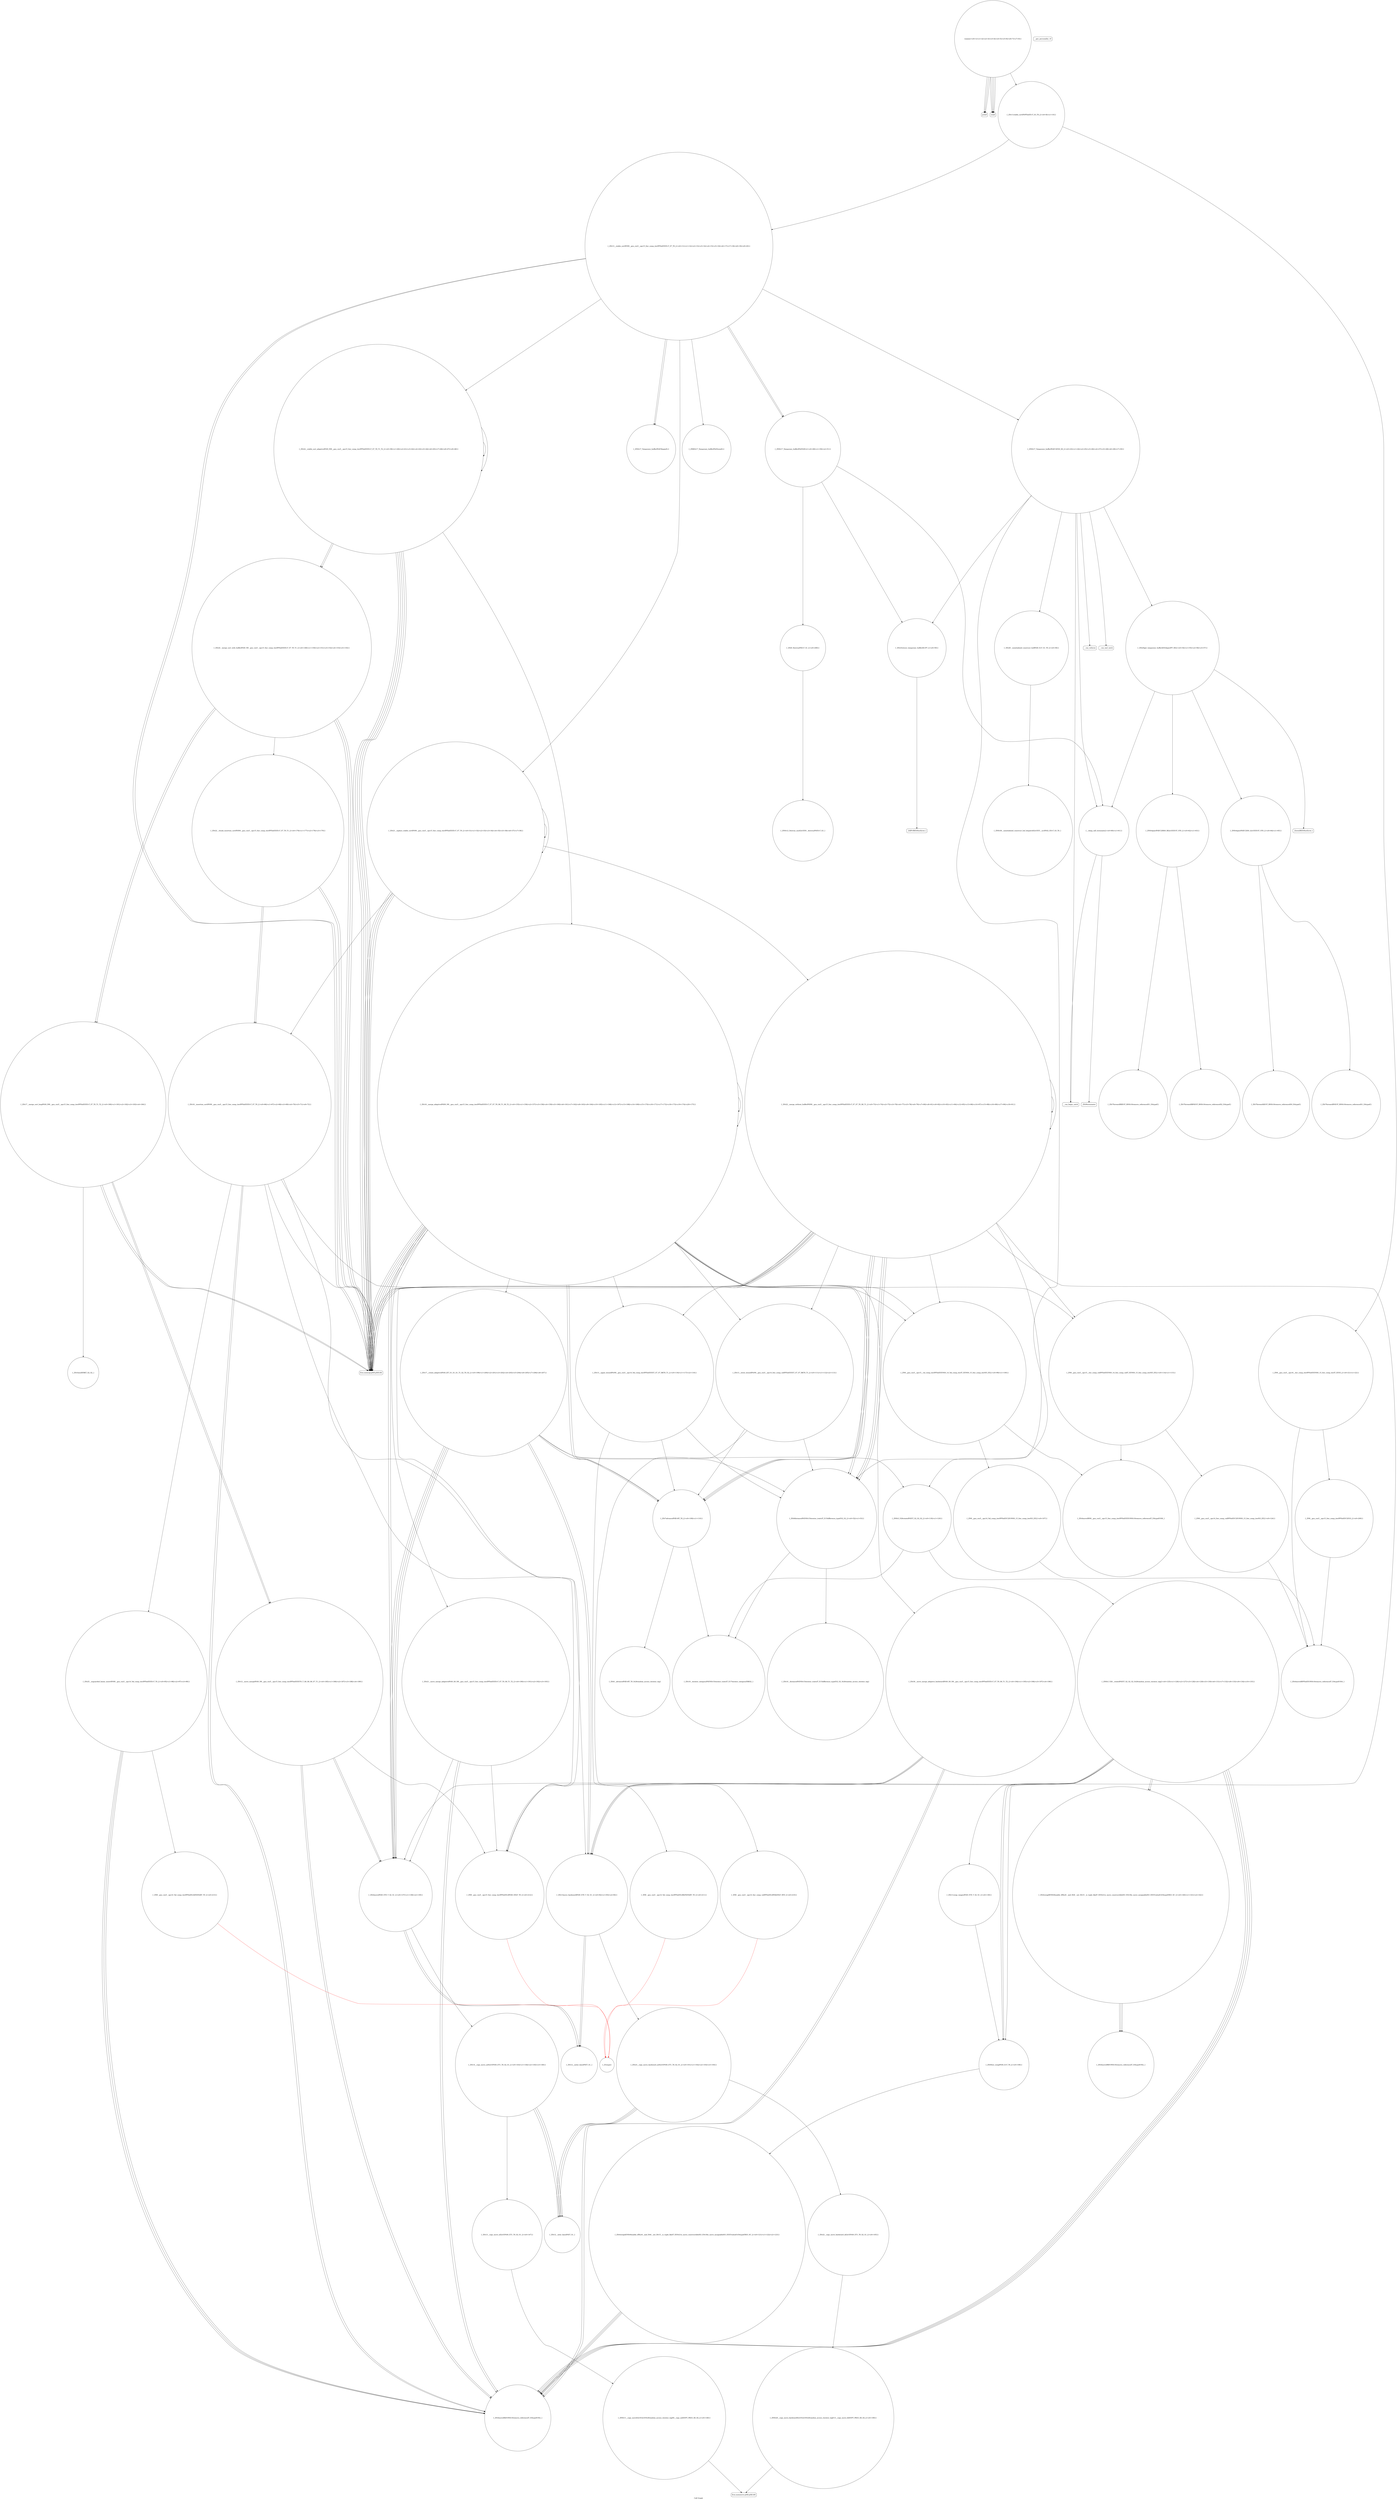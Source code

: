 digraph "Call Graph" {
	label="Call Graph";

	Node0x558e5ddd6710 [shape=record,shape=circle,label="{_Z3cmpii}"];
	Node0x558e5e0c00b0 [shape=record,shape=circle,label="{_ZSt12__niter_baseIPiET_S1_}"];
	Node0x558e5e0bedb0 [shape=record,shape=circle,label="{_ZNSt17_Temporary_bufferIPiiEC2ES0_S0_|{<s0>23|<s1>24|<s2>25|<s3>26|<s4>27|<s5>28|<s6>29|<s7>30}}"];
	Node0x558e5e0bedb0:s0 -> Node0x558e5e0bf1b0[color=black];
	Node0x558e5e0bedb0:s1 -> Node0x558e5e0bf230[color=black];
	Node0x558e5e0bedb0:s2 -> Node0x558e5e0bf2b0[color=black];
	Node0x558e5e0bedb0:s3 -> Node0x558e5e0bf330[color=black];
	Node0x558e5e0bedb0:s4 -> Node0x558e5e0bf3b0[color=black];
	Node0x558e5e0bedb0:s5 -> Node0x558e5e0bf430[color=black];
	Node0x558e5e0bedb0:s6 -> Node0x558e5e0bf4b0[color=black];
	Node0x558e5e0bedb0:s7 -> Node0x558e5e0bf530[color=black];
	Node0x558e5e0c1450 [shape=record,shape=circle,label="{_ZSt9iter_swapIPiS0_EvT_T0_|{<s0>108}}"];
	Node0x558e5e0c1450:s0 -> Node0x558e5e0c1750[color=black];
	Node0x558e5e0bf130 [shape=record,shape=circle,label="{_ZNSt17_Temporary_bufferIPiiED2Ev|{<s0>49|<s1>50|<s2>51}}"];
	Node0x558e5e0bf130:s0 -> Node0x558e5e0c2250[color=black];
	Node0x558e5e0bf130:s1 -> Node0x558e5e0bf3b0[color=black];
	Node0x558e5e0bf130:s2 -> Node0x558e5e0bf530[color=black];
	Node0x558e5e0c17d0 [shape=record,shape=circle,label="{_ZSt9__advanceIPilEvRT_T0_St26random_access_iterator_tag}"];
	Node0x558e5e0bf4b0 [shape=record,shape=Mrecord,label="{__cxa_end_catch}"];
	Node0x558e5e0c1b50 [shape=record,shape=circle,label="{_ZSt4swapIlENSt9enable_ifIXsr6__and_ISt6__not_ISt15__is_tuple_likeIT_EESt21is_move_constructibleIS3_ESt18is_move_assignableIS3_EEE5valueEvE4typeERS3_SC_|{<s0>140|<s1>141|<s2>142}}"];
	Node0x558e5e0c1b50:s0 -> Node0x558e5e0c1d50[color=black];
	Node0x558e5e0c1b50:s1 -> Node0x558e5e0c1d50[color=black];
	Node0x558e5e0c1b50:s2 -> Node0x558e5e0c1d50[color=black];
	Node0x558e5e0bf830 [shape=record,shape=circle,label="{_ZNSt4pairIPilEC2IS0_iLb1EEEOT_OT0_|{<s0>64|<s1>65}}"];
	Node0x558e5e0bf830:s0 -> Node0x558e5e0bf9b0[color=black];
	Node0x558e5e0bf830:s1 -> Node0x558e5e0bfa30[color=black];
	Node0x558e5e0c1ed0 [shape=record,shape=circle,label="{_ZSt22__chunk_insertion_sortIPilN9__gnu_cxx5__ops15_Iter_comp_iterIPFbiiEEEEvT_S7_T0_T1_|{<s0>176|<s1>177|<s2>178|<s3>179}}"];
	Node0x558e5e0c1ed0:s0 -> Node0x558e5e0befb0[color=black];
	Node0x558e5e0c1ed0:s1 -> Node0x558e5e0bfbb0[color=black];
	Node0x558e5e0c1ed0:s2 -> Node0x558e5e0befb0[color=black];
	Node0x558e5e0c1ed0:s3 -> Node0x558e5e0bfbb0[color=black];
	Node0x558e5e0bfbb0 [shape=record,shape=circle,label="{_ZSt16__insertion_sortIPiN9__gnu_cxx5__ops15_Iter_comp_iterIPFbiiEEEEvT_S7_T0_|{<s0>66|<s1>67|<s2>68|<s3>69|<s4>70|<s5>71|<s6>72}}"];
	Node0x558e5e0bfbb0:s0 -> Node0x558e5e0bfcb0[color=black];
	Node0x558e5e0bfbb0:s1 -> Node0x558e5e0bfd30[color=black];
	Node0x558e5e0bfbb0:s2 -> Node0x558e5e0bfdb0[color=black];
	Node0x558e5e0bfbb0:s3 -> Node0x558e5e0bfd30[color=black];
	Node0x558e5e0bfbb0:s4 -> Node0x558e5e0befb0[color=black];
	Node0x558e5e0bfbb0:s5 -> Node0x558e5e0bfeb0[color=black];
	Node0x558e5e0bfbb0:s6 -> Node0x558e5e0bfe30[color=black];
	Node0x558e5e0c2250 [shape=record,shape=circle,label="{_ZSt8_DestroyIPiEvT_S1_|{<s0>208}}"];
	Node0x558e5e0c2250:s0 -> Node0x558e5e0c22d0[color=black];
	Node0x558e5e0bff30 [shape=record,shape=circle,label="{_ZSt23__copy_move_backward_a2ILb1EPiS0_ET1_T0_S2_S1_|{<s0>101|<s1>102|<s2>103|<s3>104}}"];
	Node0x558e5e0bff30:s0 -> Node0x558e5e0c00b0[color=black];
	Node0x558e5e0bff30:s1 -> Node0x558e5e0c00b0[color=black];
	Node0x558e5e0bff30:s2 -> Node0x558e5e0c00b0[color=black];
	Node0x558e5e0bff30:s3 -> Node0x558e5e0c0030[color=black];
	Node0x558e5e0bec30 [shape=record,shape=Mrecord,label="{printf}"];
	Node0x558e5e0c12d0 [shape=record,shape=circle,label="{_ZSt4moveIRN9__gnu_cxx5__ops15_Iter_comp_iterIPFbiiEEEEONSt16remove_referenceIT_E4typeEOS8_}"];
	Node0x558e5e0befb0 [shape=record,shape=Mrecord,label="{llvm.memcpy.p0i8.p0i8.i64}"];
	Node0x558e5e0c1650 [shape=record,shape=circle,label="{_ZSt13__upper_boundIPiiN9__gnu_cxx5__ops14_Val_comp_iterIPFbiiEEEET_S7_S7_RKT0_T1_|{<s0>116|<s1>117|<s2>118}}"];
	Node0x558e5e0c1650:s0 -> Node0x558e5e0bf1b0[color=black];
	Node0x558e5e0c1650:s1 -> Node0x558e5e0c14d0[color=black];
	Node0x558e5e0c1650:s2 -> Node0x558e5e0c1950[color=black];
	Node0x558e5e0bf330 [shape=record,shape=Mrecord,label="{__cxa_begin_catch}"];
	Node0x558e5e0c19d0 [shape=record,shape=circle,label="{_ZNSt3_V28__rotateIPiEET_S2_S2_S2_St26random_access_iterator_tag|{<s0>125|<s1>126|<s2>127|<s3>128|<s4>129|<s5>130|<s6>131|<s7>132|<s8>133|<s9>134|<s10>135}}"];
	Node0x558e5e0c19d0:s0 -> Node0x558e5e0c1a50[color=black];
	Node0x558e5e0c19d0:s1 -> Node0x558e5e0bfd30[color=black];
	Node0x558e5e0c19d0:s2 -> Node0x558e5e0c1ad0[color=black];
	Node0x558e5e0c19d0:s3 -> Node0x558e5e0bfd30[color=black];
	Node0x558e5e0c19d0:s4 -> Node0x558e5e0c1450[color=black];
	Node0x558e5e0c19d0:s5 -> Node0x558e5e0c1b50[color=black];
	Node0x558e5e0c19d0:s6 -> Node0x558e5e0bfd30[color=black];
	Node0x558e5e0c19d0:s7 -> Node0x558e5e0bfdb0[color=black];
	Node0x558e5e0c19d0:s8 -> Node0x558e5e0bfd30[color=black];
	Node0x558e5e0c19d0:s9 -> Node0x558e5e0c1450[color=black];
	Node0x558e5e0c19d0:s10 -> Node0x558e5e0c1b50[color=black];
	Node0x558e5e0bf6b0 [shape=record,shape=circle,label="{_ZSt19__iterator_categoryIPiENSt15iterator_traitsIT_E17iterator_categoryERKS2_}"];
	Node0x558e5e0c1d50 [shape=record,shape=circle,label="{_ZSt4moveIRlEONSt16remove_referenceIT_E4typeEOS2_}"];
	Node0x558e5e0bfa30 [shape=record,shape=circle,label="{_ZSt7forwardIiEOT_RNSt16remove_referenceIS0_E4typeE}"];
	Node0x558e5e0c20d0 [shape=record,shape=circle,label="{_ZSt21__move_merge_adaptiveIPiS0_S0_N9__gnu_cxx5__ops15_Iter_comp_iterIPFbiiEEEEvT_S7_T0_S8_T1_T2_|{<s0>190|<s1>191|<s2>192|<s3>193}}"];
	Node0x558e5e0c20d0:s0 -> Node0x558e5e0bfcb0[color=black];
	Node0x558e5e0c20d0:s1 -> Node0x558e5e0bfd30[color=black];
	Node0x558e5e0c20d0:s2 -> Node0x558e5e0bfd30[color=black];
	Node0x558e5e0c20d0:s3 -> Node0x558e5e0c1ad0[color=black];
	Node0x558e5e0bfdb0 [shape=record,shape=circle,label="{_ZSt13move_backwardIPiS0_ET0_T_S2_S1_|{<s0>92|<s1>93|<s2>94}}"];
	Node0x558e5e0bfdb0:s0 -> Node0x558e5e0bffb0[color=black];
	Node0x558e5e0bfdb0:s1 -> Node0x558e5e0bffb0[color=black];
	Node0x558e5e0bfdb0:s2 -> Node0x558e5e0bff30[color=black];
	Node0x558e5ddd6790 [shape=record,shape=circle,label="{main|{<s0>1|<s1>2|<s2>3|<s3>4|<s4>5|<s5>6|<s6>7|<s7>8}}"];
	Node0x558e5ddd6790:s0 -> Node0x558e5e0beb30[color=black];
	Node0x558e5ddd6790:s1 -> Node0x558e5e0beb30[color=black];
	Node0x558e5ddd6790:s2 -> Node0x558e5e0beb30[color=black];
	Node0x558e5ddd6790:s3 -> Node0x558e5e0beb30[color=black];
	Node0x558e5ddd6790:s4 -> Node0x558e5e0bebb0[color=black];
	Node0x558e5ddd6790:s5 -> Node0x558e5e0bec30[color=black];
	Node0x558e5ddd6790:s6 -> Node0x558e5e0bec30[color=black];
	Node0x558e5ddd6790:s7 -> Node0x558e5e0bec30[color=black];
	Node0x558e5e0c0130 [shape=record,shape=circle,label="{_ZNSt20__copy_move_backwardILb1ELb1ESt26random_access_iterator_tagE13__copy_move_bIiEEPT_PKS3_S6_S4_|{<s0>106}}"];
	Node0x558e5e0c0130:s0 -> Node0x558e5e0c01b0[color=black];
	Node0x558e5e0bee30 [shape=record,shape=circle,label="{_ZNSt17_Temporary_bufferIPiiE5beginEv}"];
	Node0x558e5e0c14d0 [shape=record,shape=circle,label="{_ZSt7advanceIPilEvRT_T0_|{<s0>109|<s1>110}}"];
	Node0x558e5e0c14d0:s0 -> Node0x558e5e0bf6b0[color=black];
	Node0x558e5e0c14d0:s1 -> Node0x558e5e0c17d0[color=black];
	Node0x558e5e0bf1b0 [shape=record,shape=circle,label="{_ZSt8distanceIPiENSt15iterator_traitsIT_E15difference_typeES2_S2_|{<s0>52|<s1>53}}"];
	Node0x558e5e0bf1b0:s0 -> Node0x558e5e0bf6b0[color=black];
	Node0x558e5e0bf1b0:s1 -> Node0x558e5e0bf630[color=black];
	Node0x558e5e0c1850 [shape=record,shape=circle,label="{_ZN9__gnu_cxx5__ops14_Iter_comp_valIPFbiiEEclIPiKiEEbT_RT0_|{<s0>210}}"];
	Node0x558e5e0c1850:s0 -> Node0x558e5ddd6710[color=red];
	Node0x558e5e0bf530 [shape=record,shape=circle,label="{__clang_call_terminate|{<s0>60|<s1>61}}"];
	Node0x558e5e0bf530:s0 -> Node0x558e5e0bf330[color=black];
	Node0x558e5e0bf530:s1 -> Node0x558e5e0bf5b0[color=black];
	Node0x558e5e0c1bd0 [shape=record,shape=circle,label="{_ZSt14__copy_move_a2ILb1EPiS0_ET1_T0_S2_S1_|{<s0>143|<s1>144|<s2>145|<s3>146}}"];
	Node0x558e5e0c1bd0:s0 -> Node0x558e5e0c00b0[color=black];
	Node0x558e5e0c1bd0:s1 -> Node0x558e5e0c00b0[color=black];
	Node0x558e5e0c1bd0:s2 -> Node0x558e5e0c00b0[color=black];
	Node0x558e5e0c1bd0:s3 -> Node0x558e5e0c1c50[color=black];
	Node0x558e5e0bf8b0 [shape=record,shape=circle,label="{_ZSt7forwardIRPiEOT_RNSt16remove_referenceIS2_E4typeE}"];
	Node0x558e5e0c1f50 [shape=record,shape=circle,label="{_ZSt17__merge_sort_loopIPiS0_lN9__gnu_cxx5__ops15_Iter_comp_iterIPFbiiEEEEvT_S7_T0_T1_T2_|{<s0>180|<s1>181|<s2>182|<s3>183|<s4>184}}"];
	Node0x558e5e0c1f50:s0 -> Node0x558e5e0befb0[color=black];
	Node0x558e5e0c1f50:s1 -> Node0x558e5e0c1fd0[color=black];
	Node0x558e5e0c1f50:s2 -> Node0x558e5e0c2050[color=black];
	Node0x558e5e0c1f50:s3 -> Node0x558e5e0befb0[color=black];
	Node0x558e5e0c1f50:s4 -> Node0x558e5e0c1fd0[color=black];
	Node0x558e5e0bfc30 [shape=record,shape=circle,label="{_ZSt22__merge_without_bufferIPilN9__gnu_cxx5__ops15_Iter_comp_iterIPFbiiEEEEvT_S7_S7_T0_S8_T1_|{<s0>73|<s1>74|<s2>75|<s3>76|<s4>77|<s5>78|<s6>79|<s7>80|<s8>81|<s9>82|<s10>83|<s11>84|<s12>85|<s13>86|<s14>87|<s15>88|<s16>89|<s17>90|<s18>91}}"];
	Node0x558e5e0bfc30:s0 -> Node0x558e5e0bfcb0[color=black];
	Node0x558e5e0bfc30:s1 -> Node0x558e5e0c1450[color=black];
	Node0x558e5e0bfc30:s2 -> Node0x558e5e0c14d0[color=black];
	Node0x558e5e0bfc30:s3 -> Node0x558e5e0befb0[color=black];
	Node0x558e5e0bfc30:s4 -> Node0x558e5e0c15d0[color=black];
	Node0x558e5e0bfc30:s5 -> Node0x558e5e0c1550[color=black];
	Node0x558e5e0bfc30:s6 -> Node0x558e5e0bf1b0[color=black];
	Node0x558e5e0bfc30:s7 -> Node0x558e5e0c14d0[color=black];
	Node0x558e5e0bfc30:s8 -> Node0x558e5e0befb0[color=black];
	Node0x558e5e0bfc30:s9 -> Node0x558e5e0bfeb0[color=black];
	Node0x558e5e0bfc30:s10 -> Node0x558e5e0c1650[color=black];
	Node0x558e5e0bfc30:s11 -> Node0x558e5e0bf1b0[color=black];
	Node0x558e5e0bfc30:s12 -> Node0x558e5e0c16d0[color=black];
	Node0x558e5e0bfc30:s13 -> Node0x558e5e0bf1b0[color=black];
	Node0x558e5e0bfc30:s14 -> Node0x558e5e0c14d0[color=black];
	Node0x558e5e0bfc30:s15 -> Node0x558e5e0befb0[color=black];
	Node0x558e5e0bfc30:s16 -> Node0x558e5e0bfc30[color=black];
	Node0x558e5e0bfc30:s17 -> Node0x558e5e0befb0[color=black];
	Node0x558e5e0bfc30:s18 -> Node0x558e5e0bfc30[color=black];
	Node0x558e5e0c22d0 [shape=record,shape=circle,label="{_ZNSt12_Destroy_auxILb1EE9__destroyIPiEEvT_S3_}"];
	Node0x558e5e0bffb0 [shape=record,shape=circle,label="{_ZSt12__miter_baseIPiET_S1_}"];
	Node0x558e5e0becb0 [shape=record,shape=circle,label="{_ZSt13__stable_sortIPiN9__gnu_cxx5__ops15_Iter_comp_iterIPFbiiEEEEvT_S7_T0_|{<s0>11|<s1>12|<s2>13|<s3>14|<s4>15|<s5>16|<s6>17|<s7>18|<s8>19|<s9>20}}"];
	Node0x558e5e0becb0:s0 -> Node0x558e5e0bedb0[color=black];
	Node0x558e5e0becb0:s1 -> Node0x558e5e0bee30[color=black];
	Node0x558e5e0becb0:s2 -> Node0x558e5e0befb0[color=black];
	Node0x558e5e0becb0:s3 -> Node0x558e5e0bef30[color=black];
	Node0x558e5e0becb0:s4 -> Node0x558e5e0bf130[color=black];
	Node0x558e5e0becb0:s5 -> Node0x558e5e0bee30[color=black];
	Node0x558e5e0becb0:s6 -> Node0x558e5e0bf0b0[color=black];
	Node0x558e5e0becb0:s7 -> Node0x558e5e0befb0[color=black];
	Node0x558e5e0becb0:s8 -> Node0x558e5e0bf030[color=black];
	Node0x558e5e0becb0:s9 -> Node0x558e5e0bf130[color=black];
	Node0x558e5e0c1350 [shape=record,shape=circle,label="{_ZN9__gnu_cxx5__ops14_Val_comp_iterIPFbiiEEC2EONS0_15_Iter_comp_iterIS3_EE|{<s0>107}}"];
	Node0x558e5e0c1350:s0 -> Node0x558e5e0c13d0[color=black];
	Node0x558e5e0bf030 [shape=record,shape=circle,label="{_ZSt22__stable_sort_adaptiveIPiS0_lN9__gnu_cxx5__ops15_Iter_comp_iterIPFbiiEEEEvT_S7_T0_T1_T2_|{<s0>39|<s1>40|<s2>41|<s3>42|<s4>43|<s5>44|<s6>45|<s7>46|<s8>47|<s9>48}}"];
	Node0x558e5e0bf030:s0 -> Node0x558e5e0befb0[color=black];
	Node0x558e5e0bf030:s1 -> Node0x558e5e0bf030[color=black];
	Node0x558e5e0bf030:s2 -> Node0x558e5e0befb0[color=black];
	Node0x558e5e0bf030:s3 -> Node0x558e5e0bf030[color=black];
	Node0x558e5e0bf030:s4 -> Node0x558e5e0befb0[color=black];
	Node0x558e5e0bf030:s5 -> Node0x558e5e0c1dd0[color=black];
	Node0x558e5e0bf030:s6 -> Node0x558e5e0befb0[color=black];
	Node0x558e5e0bf030:s7 -> Node0x558e5e0c1dd0[color=black];
	Node0x558e5e0bf030:s8 -> Node0x558e5e0befb0[color=black];
	Node0x558e5e0bf030:s9 -> Node0x558e5e0c1e50[color=black];
	Node0x558e5e0c16d0 [shape=record,shape=circle,label="{_ZNSt3_V26rotateIPiEET_S2_S2_S2_|{<s0>119|<s1>120}}"];
	Node0x558e5e0c16d0:s0 -> Node0x558e5e0bf6b0[color=black];
	Node0x558e5e0c16d0:s1 -> Node0x558e5e0c19d0[color=black];
	Node0x558e5e0bf3b0 [shape=record,shape=circle,label="{_ZSt23return_temporary_bufferIiEvPT_|{<s0>59}}"];
	Node0x558e5e0bf3b0:s0 -> Node0x558e5e0bfb30[color=black];
	Node0x558e5e0c1a50 [shape=record,shape=circle,label="{_ZSt11swap_rangesIPiS0_ET0_T_S2_S1_|{<s0>136}}"];
	Node0x558e5e0c1a50:s0 -> Node0x558e5e0c1450[color=black];
	Node0x558e5e0bf730 [shape=record,shape=Mrecord,label="{_ZnwmRKSt9nothrow_t}"];
	Node0x558e5e0c1dd0 [shape=record,shape=circle,label="{_ZSt24__merge_sort_with_bufferIPiS0_N9__gnu_cxx5__ops15_Iter_comp_iterIPFbiiEEEEvT_S7_T0_T1_|{<s0>149|<s1>150|<s2>151|<s3>152|<s4>153|<s5>154}}"];
	Node0x558e5e0c1dd0:s0 -> Node0x558e5e0befb0[color=black];
	Node0x558e5e0c1dd0:s1 -> Node0x558e5e0c1ed0[color=black];
	Node0x558e5e0c1dd0:s2 -> Node0x558e5e0befb0[color=black];
	Node0x558e5e0c1dd0:s3 -> Node0x558e5e0c1f50[color=black];
	Node0x558e5e0c1dd0:s4 -> Node0x558e5e0befb0[color=black];
	Node0x558e5e0c1dd0:s5 -> Node0x558e5e0c1f50[color=black];
	Node0x558e5e0bfab0 [shape=record,shape=circle,label="{_ZNSt38__uninitialized_construct_buf_dispatchILb1EE5__ucrIPiS2_EEvT_S3_T0_}"];
	Node0x558e5e0c2150 [shape=record,shape=circle,label="{_ZSt30__move_merge_adaptive_backwardIPiS0_S0_N9__gnu_cxx5__ops15_Iter_comp_iterIPFbiiEEEEvT_S7_T0_S8_T1_T2_|{<s0>194|<s1>195|<s2>196|<s3>197|<s4>198}}"];
	Node0x558e5e0c2150:s0 -> Node0x558e5e0bfdb0[color=black];
	Node0x558e5e0c2150:s1 -> Node0x558e5e0bfcb0[color=black];
	Node0x558e5e0c2150:s2 -> Node0x558e5e0bfd30[color=black];
	Node0x558e5e0c2150:s3 -> Node0x558e5e0bfdb0[color=black];
	Node0x558e5e0c2150:s4 -> Node0x558e5e0bfd30[color=black];
	Node0x558e5e0bfe30 [shape=record,shape=circle,label="{_ZSt25__unguarded_linear_insertIPiN9__gnu_cxx5__ops14_Val_comp_iterIPFbiiEEEEvT_T0_|{<s0>95|<s1>96|<s2>97|<s3>98}}"];
	Node0x558e5e0bfe30:s0 -> Node0x558e5e0bfd30[color=black];
	Node0x558e5e0bfe30:s1 -> Node0x558e5e0c1250[color=black];
	Node0x558e5e0bfe30:s2 -> Node0x558e5e0bfd30[color=black];
	Node0x558e5e0bfe30:s3 -> Node0x558e5e0bfd30[color=black];
	Node0x558e5e0beb30 [shape=record,shape=Mrecord,label="{scanf}"];
	Node0x558e5e0c01b0 [shape=record,shape=Mrecord,label="{llvm.memmove.p0i8.p0i8.i64}"];
	Node0x558e5e0beeb0 [shape=record,shape=Mrecord,label="{__gxx_personality_v0}"];
	Node0x558e5e0c1550 [shape=record,shape=circle,label="{_ZSt13__lower_boundIPiiN9__gnu_cxx5__ops14_Iter_comp_valIPFbiiEEEET_S7_S7_RKT0_T1_|{<s0>111|<s1>112|<s2>113}}"];
	Node0x558e5e0c1550:s0 -> Node0x558e5e0bf1b0[color=black];
	Node0x558e5e0c1550:s1 -> Node0x558e5e0c14d0[color=black];
	Node0x558e5e0c1550:s2 -> Node0x558e5e0c1850[color=black];
	Node0x558e5e0bf230 [shape=record,shape=circle,label="{_ZSt20get_temporary_bufferIiESt4pairIPT_lEl|{<s0>54|<s1>55|<s2>56|<s3>57}}"];
	Node0x558e5e0bf230:s0 -> Node0x558e5e0bf730[color=black];
	Node0x558e5e0bf230:s1 -> Node0x558e5e0bf7b0[color=black];
	Node0x558e5e0bf230:s2 -> Node0x558e5e0bf830[color=black];
	Node0x558e5e0bf230:s3 -> Node0x558e5e0bf530[color=black];
	Node0x558e5e0c18d0 [shape=record,shape=circle,label="{_ZN9__gnu_cxx5__ops14_Iter_comp_valIPFbiiEEC2EONS0_15_Iter_comp_iterIS3_EE|{<s0>124}}"];
	Node0x558e5e0c18d0:s0 -> Node0x558e5e0c13d0[color=black];
	Node0x558e5e0bf5b0 [shape=record,shape=Mrecord,label="{_ZSt9terminatev}"];
	Node0x558e5e0c1c50 [shape=record,shape=circle,label="{_ZSt13__copy_move_aILb1EPiS0_ET1_T0_S2_S1_|{<s0>147}}"];
	Node0x558e5e0c1c50:s0 -> Node0x558e5e0c1cd0[color=black];
	Node0x558e5e0bf930 [shape=record,shape=circle,label="{_ZSt7forwardIRlEOT_RNSt16remove_referenceIS1_E4typeE}"];
	Node0x558e5e0c1fd0 [shape=record,shape=circle,label="{_ZSt12__move_mergeIPiS0_N9__gnu_cxx5__ops15_Iter_comp_iterIPFbiiEEEET0_T_S8_S8_S8_S7_T1_|{<s0>185|<s1>186|<s2>187|<s3>188|<s4>189}}"];
	Node0x558e5e0c1fd0:s0 -> Node0x558e5e0bfcb0[color=black];
	Node0x558e5e0c1fd0:s1 -> Node0x558e5e0bfd30[color=black];
	Node0x558e5e0c1fd0:s2 -> Node0x558e5e0bfd30[color=black];
	Node0x558e5e0c1fd0:s3 -> Node0x558e5e0c1ad0[color=black];
	Node0x558e5e0c1fd0:s4 -> Node0x558e5e0c1ad0[color=black];
	Node0x558e5e0bfcb0 [shape=record,shape=circle,label="{_ZN9__gnu_cxx5__ops15_Iter_comp_iterIPFbiiEEclIPiS6_EEbT_T0_|{<s0>212}}"];
	Node0x558e5e0bfcb0:s0 -> Node0x558e5ddd6710[color=red];
	Node0x558e5e0c2350 [shape=record,shape=circle,label="{_ZN9__gnu_cxx5__ops15_Iter_comp_iterIPFbiiEEC2ES3_|{<s0>209}}"];
	Node0x558e5e0c2350:s0 -> Node0x558e5e0c13d0[color=black];
	Node0x558e5e0c0030 [shape=record,shape=circle,label="{_ZSt22__copy_move_backward_aILb1EPiS0_ET1_T0_S2_S1_|{<s0>105}}"];
	Node0x558e5e0c0030:s0 -> Node0x558e5e0c0130[color=black];
	Node0x558e5e0bed30 [shape=record,shape=circle,label="{_ZN9__gnu_cxx5__ops16__iter_comp_iterIPFbiiEEENS0_15_Iter_comp_iterIT_EES5_|{<s0>21|<s1>22}}"];
	Node0x558e5e0bed30:s0 -> Node0x558e5e0c13d0[color=black];
	Node0x558e5e0bed30:s1 -> Node0x558e5e0c2350[color=black];
	Node0x558e5e0c13d0 [shape=record,shape=circle,label="{_ZSt4moveIRPFbiiEEONSt16remove_referenceIT_E4typeEOS4_}"];
	Node0x558e5e0bf0b0 [shape=record,shape=circle,label="{_ZNKSt17_Temporary_bufferIPiiE4sizeEv}"];
	Node0x558e5e0c1750 [shape=record,shape=circle,label="{_ZSt4swapIiENSt9enable_ifIXsr6__and_ISt6__not_ISt15__is_tuple_likeIT_EESt21is_move_constructibleIS3_ESt18is_move_assignableIS3_EEE5valueEvE4typeERS3_SC_|{<s0>121|<s1>122|<s2>123}}"];
	Node0x558e5e0c1750:s0 -> Node0x558e5e0bfd30[color=black];
	Node0x558e5e0c1750:s1 -> Node0x558e5e0bfd30[color=black];
	Node0x558e5e0c1750:s2 -> Node0x558e5e0bfd30[color=black];
	Node0x558e5e0bf430 [shape=record,shape=Mrecord,label="{__cxa_rethrow}"];
	Node0x558e5e0c1ad0 [shape=record,shape=circle,label="{_ZSt4moveIPiS0_ET0_T_S2_S1_|{<s0>137|<s1>138|<s2>139}}"];
	Node0x558e5e0c1ad0:s0 -> Node0x558e5e0bffb0[color=black];
	Node0x558e5e0c1ad0:s1 -> Node0x558e5e0bffb0[color=black];
	Node0x558e5e0c1ad0:s2 -> Node0x558e5e0c1bd0[color=black];
	Node0x558e5e0bf7b0 [shape=record,shape=circle,label="{_ZNSt4pairIPilEC2IRS0_RlLb1EEEOT_OT0_|{<s0>62|<s1>63}}"];
	Node0x558e5e0bf7b0:s0 -> Node0x558e5e0bf8b0[color=black];
	Node0x558e5e0bf7b0:s1 -> Node0x558e5e0bf930[color=black];
	Node0x558e5e0c1e50 [shape=record,shape=circle,label="{_ZSt16__merge_adaptiveIPilS0_N9__gnu_cxx5__ops15_Iter_comp_iterIPFbiiEEEEvT_S7_S7_T0_S8_T1_S8_T2_|{<s0>155|<s1>156|<s2>157|<s3>158|<s4>159|<s5>160|<s6>161|<s7>162|<s8>163|<s9>164|<s10>165|<s11>166|<s12>167|<s13>168|<s14>169|<s15>170|<s16>171|<s17>172|<s18>173|<s19>174|<s20>175}}"];
	Node0x558e5e0c1e50:s0 -> Node0x558e5e0c1ad0[color=black];
	Node0x558e5e0c1e50:s1 -> Node0x558e5e0befb0[color=black];
	Node0x558e5e0c1e50:s2 -> Node0x558e5e0c20d0[color=black];
	Node0x558e5e0c1e50:s3 -> Node0x558e5e0c1ad0[color=black];
	Node0x558e5e0c1e50:s4 -> Node0x558e5e0befb0[color=black];
	Node0x558e5e0c1e50:s5 -> Node0x558e5e0c2150[color=black];
	Node0x558e5e0c1e50:s6 -> Node0x558e5e0c14d0[color=black];
	Node0x558e5e0c1e50:s7 -> Node0x558e5e0befb0[color=black];
	Node0x558e5e0c1e50:s8 -> Node0x558e5e0c15d0[color=black];
	Node0x558e5e0c1e50:s9 -> Node0x558e5e0c1550[color=black];
	Node0x558e5e0c1e50:s10 -> Node0x558e5e0bf1b0[color=black];
	Node0x558e5e0c1e50:s11 -> Node0x558e5e0c14d0[color=black];
	Node0x558e5e0c1e50:s12 -> Node0x558e5e0befb0[color=black];
	Node0x558e5e0c1e50:s13 -> Node0x558e5e0bfeb0[color=black];
	Node0x558e5e0c1e50:s14 -> Node0x558e5e0c1650[color=black];
	Node0x558e5e0c1e50:s15 -> Node0x558e5e0bf1b0[color=black];
	Node0x558e5e0c1e50:s16 -> Node0x558e5e0c21d0[color=black];
	Node0x558e5e0c1e50:s17 -> Node0x558e5e0befb0[color=black];
	Node0x558e5e0c1e50:s18 -> Node0x558e5e0c1e50[color=black];
	Node0x558e5e0c1e50:s19 -> Node0x558e5e0befb0[color=black];
	Node0x558e5e0c1e50:s20 -> Node0x558e5e0c1e50[color=black];
	Node0x558e5e0bfb30 [shape=record,shape=Mrecord,label="{_ZdlPvRKSt9nothrow_t}"];
	Node0x558e5e0c21d0 [shape=record,shape=circle,label="{_ZSt17__rotate_adaptiveIPiS0_lET_S1_S1_S1_T1_S2_T0_S2_|{<s0>199|<s1>200|<s2>201|<s3>202|<s4>203|<s5>204|<s6>205|<s7>206|<s8>207}}"];
	Node0x558e5e0c21d0:s0 -> Node0x558e5e0c1ad0[color=black];
	Node0x558e5e0c21d0:s1 -> Node0x558e5e0bfdb0[color=black];
	Node0x558e5e0c21d0:s2 -> Node0x558e5e0c1ad0[color=black];
	Node0x558e5e0c21d0:s3 -> Node0x558e5e0c1ad0[color=black];
	Node0x558e5e0c21d0:s4 -> Node0x558e5e0c1ad0[color=black];
	Node0x558e5e0c21d0:s5 -> Node0x558e5e0bfdb0[color=black];
	Node0x558e5e0c21d0:s6 -> Node0x558e5e0c16d0[color=black];
	Node0x558e5e0c21d0:s7 -> Node0x558e5e0bf1b0[color=black];
	Node0x558e5e0c21d0:s8 -> Node0x558e5e0c14d0[color=black];
	Node0x558e5e0bfeb0 [shape=record,shape=circle,label="{_ZN9__gnu_cxx5__ops15__val_comp_iterIPFbiiEEENS0_14_Val_comp_iterIT_EENS0_15_Iter_comp_iterIS5_EE|{<s0>99|<s1>100}}"];
	Node0x558e5e0bfeb0:s0 -> Node0x558e5e0c12d0[color=black];
	Node0x558e5e0bfeb0:s1 -> Node0x558e5e0c1350[color=black];
	Node0x558e5e0bebb0 [shape=record,shape=circle,label="{_ZSt11stable_sortIPiPFbiiEEvT_S3_T0_|{<s0>9|<s1>10}}"];
	Node0x558e5e0bebb0:s0 -> Node0x558e5e0bed30[color=black];
	Node0x558e5e0bebb0:s1 -> Node0x558e5e0becb0[color=black];
	Node0x558e5e0c1250 [shape=record,shape=circle,label="{_ZN9__gnu_cxx5__ops14_Val_comp_iterIPFbiiEEclIiPiEEbRT_T0_|{<s0>213}}"];
	Node0x558e5e0c1250:s0 -> Node0x558e5ddd6710[color=red];
	Node0x558e5e0bef30 [shape=record,shape=circle,label="{_ZSt21__inplace_stable_sortIPiN9__gnu_cxx5__ops15_Iter_comp_iterIPFbiiEEEEvT_S7_T0_|{<s0>31|<s1>32|<s2>33|<s3>34|<s4>35|<s5>36|<s6>37|<s7>38}}"];
	Node0x558e5e0bef30:s0 -> Node0x558e5e0befb0[color=black];
	Node0x558e5e0bef30:s1 -> Node0x558e5e0bfbb0[color=black];
	Node0x558e5e0bef30:s2 -> Node0x558e5e0befb0[color=black];
	Node0x558e5e0bef30:s3 -> Node0x558e5e0bef30[color=black];
	Node0x558e5e0bef30:s4 -> Node0x558e5e0befb0[color=black];
	Node0x558e5e0bef30:s5 -> Node0x558e5e0bef30[color=black];
	Node0x558e5e0bef30:s6 -> Node0x558e5e0befb0[color=black];
	Node0x558e5e0bef30:s7 -> Node0x558e5e0bfc30[color=black];
	Node0x558e5e0c15d0 [shape=record,shape=circle,label="{_ZN9__gnu_cxx5__ops15__iter_comp_valIPFbiiEEENS0_14_Iter_comp_valIT_EENS0_15_Iter_comp_iterIS5_EE|{<s0>114|<s1>115}}"];
	Node0x558e5e0c15d0:s0 -> Node0x558e5e0c12d0[color=black];
	Node0x558e5e0c15d0:s1 -> Node0x558e5e0c18d0[color=black];
	Node0x558e5e0bf2b0 [shape=record,shape=circle,label="{_ZSt29__uninitialized_construct_bufIPiS0_EvT_S1_T0_|{<s0>58}}"];
	Node0x558e5e0bf2b0:s0 -> Node0x558e5e0bfab0[color=black];
	Node0x558e5e0c1950 [shape=record,shape=circle,label="{_ZN9__gnu_cxx5__ops14_Val_comp_iterIPFbiiEEclIKiPiEEbRT_T0_|{<s0>211}}"];
	Node0x558e5e0c1950:s0 -> Node0x558e5ddd6710[color=red];
	Node0x558e5e0bf630 [shape=record,shape=circle,label="{_ZSt10__distanceIPiENSt15iterator_traitsIT_E15difference_typeES2_S2_St26random_access_iterator_tag}"];
	Node0x558e5e0c1cd0 [shape=record,shape=circle,label="{_ZNSt11__copy_moveILb1ELb1ESt26random_access_iterator_tagE8__copy_mIiEEPT_PKS3_S6_S4_|{<s0>148}}"];
	Node0x558e5e0c1cd0:s0 -> Node0x558e5e0c01b0[color=black];
	Node0x558e5e0bf9b0 [shape=record,shape=circle,label="{_ZSt7forwardIPiEOT_RNSt16remove_referenceIS1_E4typeE}"];
	Node0x558e5e0c2050 [shape=record,shape=circle,label="{_ZSt3minIlERKT_S2_S2_}"];
	Node0x558e5e0bfd30 [shape=record,shape=circle,label="{_ZSt4moveIRiEONSt16remove_referenceIT_E4typeEOS2_}"];
}
